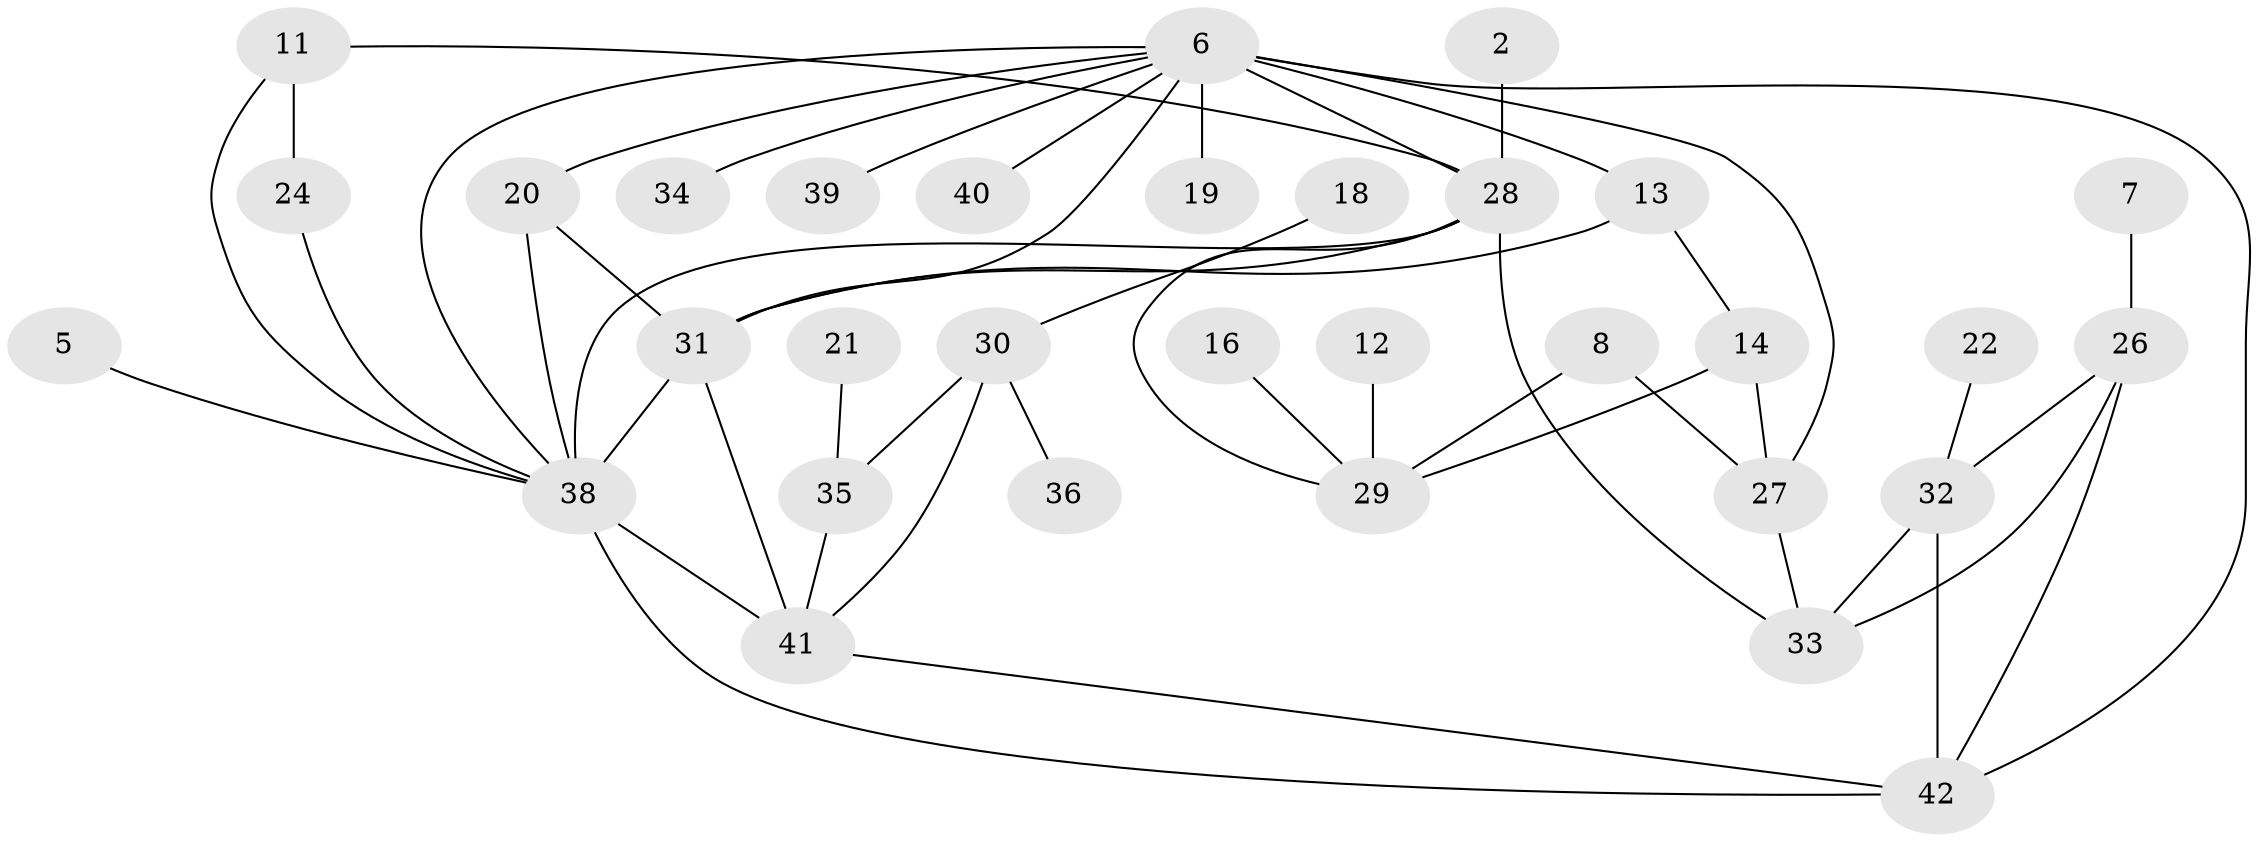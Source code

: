 // original degree distribution, {2: 0.21951219512195122, 1: 0.24390243902439024, 4: 0.10975609756097561, 0: 0.12195121951219512, 5: 0.04878048780487805, 6: 0.06097560975609756, 3: 0.1951219512195122}
// Generated by graph-tools (version 1.1) at 2025/25/03/09/25 03:25:19]
// undirected, 32 vertices, 50 edges
graph export_dot {
graph [start="1"]
  node [color=gray90,style=filled];
  2;
  5;
  6;
  7;
  8;
  11;
  12;
  13;
  14;
  16;
  18;
  19;
  20;
  21;
  22;
  24;
  26;
  27;
  28;
  29;
  30;
  31;
  32;
  33;
  34;
  35;
  36;
  38;
  39;
  40;
  41;
  42;
  2 -- 28 [weight=1.0];
  5 -- 38 [weight=1.0];
  6 -- 13 [weight=1.0];
  6 -- 19 [weight=1.0];
  6 -- 20 [weight=1.0];
  6 -- 27 [weight=1.0];
  6 -- 28 [weight=3.0];
  6 -- 31 [weight=1.0];
  6 -- 34 [weight=1.0];
  6 -- 38 [weight=1.0];
  6 -- 39 [weight=1.0];
  6 -- 40 [weight=1.0];
  6 -- 42 [weight=1.0];
  7 -- 26 [weight=1.0];
  8 -- 27 [weight=1.0];
  8 -- 29 [weight=1.0];
  11 -- 24 [weight=1.0];
  11 -- 28 [weight=1.0];
  11 -- 38 [weight=1.0];
  12 -- 29 [weight=1.0];
  13 -- 14 [weight=1.0];
  13 -- 31 [weight=1.0];
  14 -- 27 [weight=1.0];
  14 -- 29 [weight=1.0];
  16 -- 29 [weight=1.0];
  18 -- 30 [weight=1.0];
  20 -- 31 [weight=1.0];
  20 -- 38 [weight=1.0];
  21 -- 35 [weight=1.0];
  22 -- 32 [weight=1.0];
  24 -- 38 [weight=1.0];
  26 -- 32 [weight=1.0];
  26 -- 33 [weight=1.0];
  26 -- 42 [weight=1.0];
  27 -- 33 [weight=1.0];
  28 -- 29 [weight=1.0];
  28 -- 31 [weight=1.0];
  28 -- 33 [weight=1.0];
  28 -- 38 [weight=1.0];
  30 -- 35 [weight=1.0];
  30 -- 36 [weight=1.0];
  30 -- 41 [weight=1.0];
  31 -- 38 [weight=2.0];
  31 -- 41 [weight=1.0];
  32 -- 33 [weight=1.0];
  32 -- 42 [weight=1.0];
  35 -- 41 [weight=1.0];
  38 -- 41 [weight=2.0];
  38 -- 42 [weight=1.0];
  41 -- 42 [weight=1.0];
}
